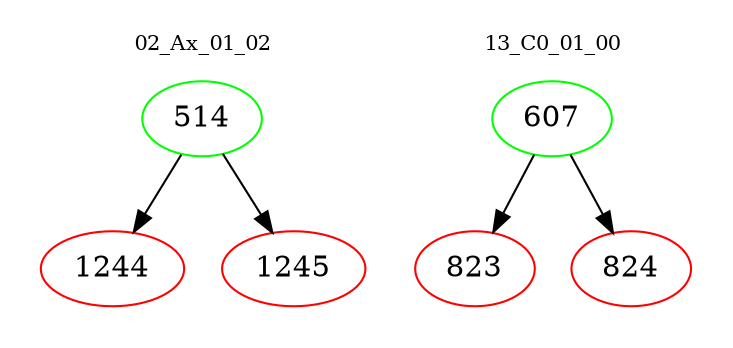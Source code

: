 digraph{
subgraph cluster_0 {
color = white
label = "02_Ax_01_02";
fontsize=10;
T0_514 [label="514", color="green"]
T0_514 -> T0_1244 [color="black"]
T0_1244 [label="1244", color="red"]
T0_514 -> T0_1245 [color="black"]
T0_1245 [label="1245", color="red"]
}
subgraph cluster_1 {
color = white
label = "13_C0_01_00";
fontsize=10;
T1_607 [label="607", color="green"]
T1_607 -> T1_823 [color="black"]
T1_823 [label="823", color="red"]
T1_607 -> T1_824 [color="black"]
T1_824 [label="824", color="red"]
}
}
